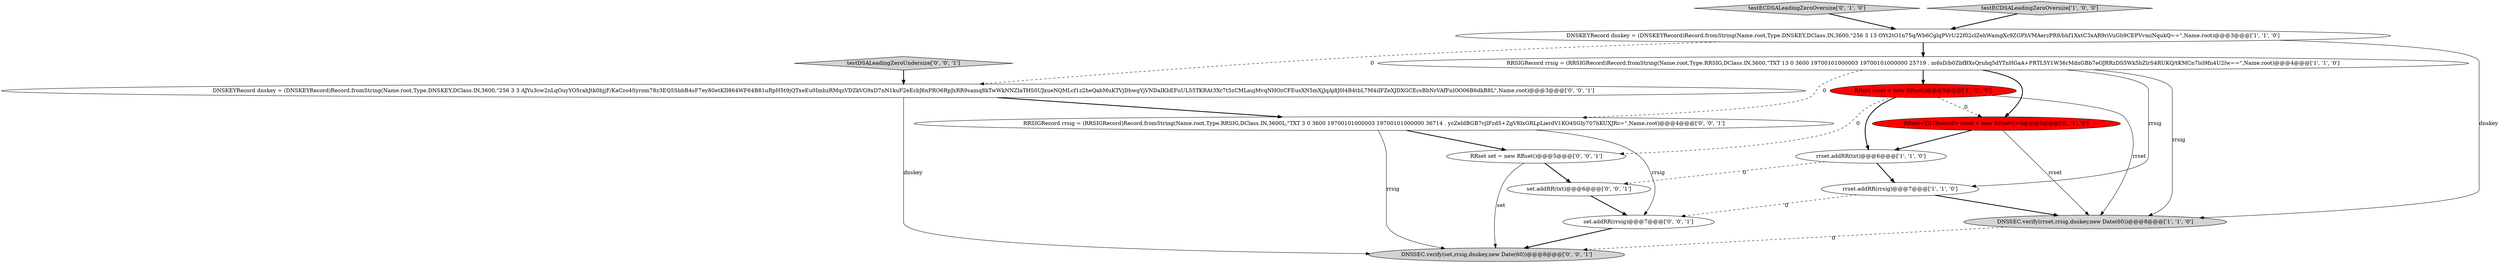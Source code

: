 digraph {
2 [style = filled, label = "RRSIGRecord rrsig = (RRSIGRecord)Record.fromString(Name.root,Type.RRSIG,DClass.IN,3600,\"TXT 13 0 3600 19700101000003 19700101000000 25719 . m6sD/b0ZbfBXsQruhq5dYTnHGaA+PRTL5Y1W36rMdnGBb7eOJRRzDS5Wk5hZlrS4RUKQ/tKMCn7lsl9fn4U2lw==\",Name.root)@@@4@@@['1', '1', '0']", fillcolor = white, shape = ellipse image = "AAA0AAABBB1BBB"];
13 [style = filled, label = "testDSALeadingZeroUndersize['0', '0', '1']", fillcolor = lightgray, shape = diamond image = "AAA0AAABBB3BBB"];
0 [style = filled, label = "rrset.addRR(rrsig)@@@7@@@['1', '1', '0']", fillcolor = white, shape = ellipse image = "AAA0AAABBB1BBB"];
3 [style = filled, label = "rrset.addRR(txt)@@@6@@@['1', '1', '0']", fillcolor = white, shape = ellipse image = "AAA0AAABBB1BBB"];
11 [style = filled, label = "RRset set = new RRset()@@@5@@@['0', '0', '1']", fillcolor = white, shape = ellipse image = "AAA0AAABBB3BBB"];
14 [style = filled, label = "DNSKEYRecord dnskey = (DNSKEYRecord)Record.fromString(Name.root,Type.DNSKEY,DClass.IN,3600,\"256 3 3 AJYu3cw2nLqOuyYO5rahJtk0bjjF/KaCzo4Syrom78z3EQ5SbbB4sF7ey80etKII864WF64B81uRpH5t9jQTxeEu0ImbzRMqzVDZkVG9xD7nN1kuF2eEcbJ6nPRO6RpJxRR9samq8kTwWkNNZIaTHS0UJxueNQMLcf1z2heQabMuKTVjDhwgYjVNDaIKbEFuUL55TKRAt3Xr7t5zCMLaujMvqNHOzCFEusXN5mXjJqAj8J0l4B4tbL7M4iIFZeXJDXGCEcsBbNrVAfFnlOO06B6dkB8L\",Name.root)@@@3@@@['0', '0', '1']", fillcolor = white, shape = ellipse image = "AAA0AAABBB3BBB"];
15 [style = filled, label = "RRSIGRecord rrsig = (RRSIGRecord)Record.fromString(Name.root,Type.RRSIG,DClass.IN,3600L,\"TXT 3 0 3600 19700101000003 19700101000000 36714 . ycZeIdBGB7vjlFzd5+ZgV8IxGRLpLierdV1KO4SGIy707hKUXJRc=\",Name.root)@@@4@@@['0', '0', '1']", fillcolor = white, shape = ellipse image = "AAA0AAABBB3BBB"];
10 [style = filled, label = "set.addRR(rrsig)@@@7@@@['0', '0', '1']", fillcolor = white, shape = ellipse image = "AAA0AAABBB3BBB"];
1 [style = filled, label = "DNSSEC.verify(rrset,rrsig,dnskey,new Date(60))@@@8@@@['1', '1', '0']", fillcolor = lightgray, shape = ellipse image = "AAA0AAABBB1BBB"];
7 [style = filled, label = "RRset<TXTRecord> rrset = new RRset<>()@@@5@@@['0', '1', '0']", fillcolor = red, shape = ellipse image = "AAA1AAABBB2BBB"];
5 [style = filled, label = "DNSKEYRecord dnskey = (DNSKEYRecord)Record.fromString(Name.root,Type.DNSKEY,DClass.IN,3600,\"256 3 13 OYt2tO1n75q/Wb6CglqPVrU22f02clZehWamgXc9ZGPhVMAerzPR9/bhf1XxtC3xAR9riVuGh9CEPVvmiNqukQ==\",Name.root)@@@3@@@['1', '1', '0']", fillcolor = white, shape = ellipse image = "AAA0AAABBB1BBB"];
8 [style = filled, label = "testECDSALeadingZeroOversize['0', '1', '0']", fillcolor = lightgray, shape = diamond image = "AAA0AAABBB2BBB"];
4 [style = filled, label = "testECDSALeadingZeroOversize['1', '0', '0']", fillcolor = lightgray, shape = diamond image = "AAA0AAABBB1BBB"];
12 [style = filled, label = "DNSSEC.verify(set,rrsig,dnskey,new Date(60))@@@8@@@['0', '0', '1']", fillcolor = lightgray, shape = ellipse image = "AAA0AAABBB3BBB"];
6 [style = filled, label = "RRset rrset = new RRset()@@@5@@@['1', '0', '0']", fillcolor = red, shape = ellipse image = "AAA1AAABBB1BBB"];
9 [style = filled, label = "set.addRR(txt)@@@6@@@['0', '0', '1']", fillcolor = white, shape = ellipse image = "AAA0AAABBB3BBB"];
2->0 [style = solid, label="rrsig"];
11->12 [style = solid, label="set"];
6->3 [style = bold, label=""];
7->1 [style = solid, label="rrset"];
5->14 [style = dashed, label="0"];
2->6 [style = bold, label=""];
6->7 [style = dashed, label="0"];
6->11 [style = dashed, label="0"];
6->1 [style = solid, label="rrset"];
9->10 [style = bold, label=""];
11->9 [style = bold, label=""];
7->3 [style = bold, label=""];
3->0 [style = bold, label=""];
0->10 [style = dashed, label="0"];
15->12 [style = solid, label="rrsig"];
2->15 [style = dashed, label="0"];
5->1 [style = solid, label="dnskey"];
1->12 [style = dashed, label="0"];
15->10 [style = solid, label="rrsig"];
5->2 [style = bold, label=""];
15->11 [style = bold, label=""];
8->5 [style = bold, label=""];
3->9 [style = dashed, label="0"];
14->12 [style = solid, label="dnskey"];
10->12 [style = bold, label=""];
0->1 [style = bold, label=""];
14->15 [style = bold, label=""];
2->7 [style = bold, label=""];
4->5 [style = bold, label=""];
13->14 [style = bold, label=""];
2->1 [style = solid, label="rrsig"];
}
